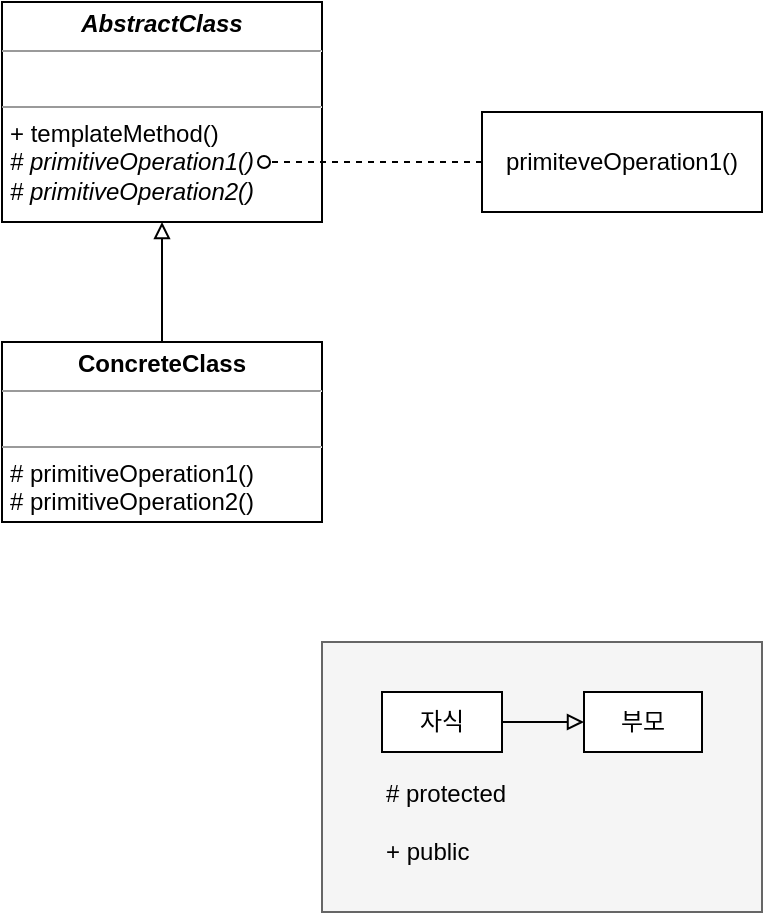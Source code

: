 <mxfile version="21.6.8" type="device">
  <diagram name="페이지-1" id="Hrek77ROUkf-Zb7oQ3Rz">
    <mxGraphModel dx="839" dy="731" grid="1" gridSize="10" guides="1" tooltips="1" connect="1" arrows="1" fold="1" page="1" pageScale="1" pageWidth="827" pageHeight="1169" math="0" shadow="0">
      <root>
        <mxCell id="0" />
        <mxCell id="1" parent="0" />
        <mxCell id="4kxy53bT3sSl8HHj_inK-1" value="" style="rounded=0;whiteSpace=wrap;html=1;fillColor=#f5f5f5;fontColor=#333333;strokeColor=#666666;" parent="1" vertex="1">
          <mxGeometry x="390" y="530" width="220" height="135" as="geometry" />
        </mxCell>
        <mxCell id="4kxy53bT3sSl8HHj_inK-3" value="&lt;p style=&quot;margin:0px;margin-top:4px;text-align:center;&quot;&gt;&lt;b&gt;&lt;i&gt;AbstractClass&lt;/i&gt;&lt;/b&gt;&lt;/p&gt;&lt;hr size=&quot;1&quot;&gt;&lt;p style=&quot;margin:0px;margin-left:4px;&quot;&gt;&lt;br&gt;&lt;/p&gt;&lt;hr size=&quot;1&quot;&gt;&lt;p style=&quot;margin:0px;margin-left:4px;&quot;&gt;+ templateMethod()&lt;/p&gt;&lt;p style=&quot;margin:0px;margin-left:4px;&quot;&gt;&lt;i&gt;# primitiveOperation1()&lt;/i&gt;&lt;/p&gt;&lt;p style=&quot;margin:0px;margin-left:4px;&quot;&gt;&lt;i&gt;# primitiveOperation2()&lt;/i&gt;&lt;/p&gt;" style="verticalAlign=top;align=left;overflow=fill;fontSize=12;fontFamily=Helvetica;html=1;whiteSpace=wrap;" parent="1" vertex="1">
          <mxGeometry x="230" y="210" width="160" height="110" as="geometry" />
        </mxCell>
        <mxCell id="4kxy53bT3sSl8HHj_inK-4" value="&lt;p style=&quot;margin:0px;margin-top:4px;text-align:center;&quot;&gt;&lt;b&gt;ConcreteClass&lt;/b&gt;&lt;/p&gt;&lt;hr size=&quot;1&quot;&gt;&lt;p style=&quot;margin:0px;margin-left:4px;&quot;&gt;&lt;br&gt;&lt;/p&gt;&lt;hr size=&quot;1&quot;&gt;&lt;p style=&quot;margin:0px;margin-left:4px;&quot;&gt;# primitiveOperation1()&lt;/p&gt;&lt;p style=&quot;margin:0px;margin-left:4px;&quot;&gt;# primitiveOperation2()&lt;/p&gt;" style="verticalAlign=top;align=left;overflow=fill;fontSize=12;fontFamily=Helvetica;html=1;whiteSpace=wrap;" parent="1" vertex="1">
          <mxGeometry x="230" y="380" width="160" height="90" as="geometry" />
        </mxCell>
        <mxCell id="4kxy53bT3sSl8HHj_inK-7" style="edgeStyle=orthogonalEdgeStyle;rounded=0;orthogonalLoop=1;jettySize=auto;html=1;exitX=0;exitY=0.5;exitDx=0;exitDy=0;dashed=1;endArrow=oval;endFill=0;" parent="1" source="4kxy53bT3sSl8HHj_inK-28" edge="1">
          <mxGeometry relative="1" as="geometry">
            <mxPoint x="441" y="290" as="sourcePoint" />
            <mxPoint x="361" y="290" as="targetPoint" />
            <Array as="points">
              <mxPoint x="470" y="290" />
            </Array>
          </mxGeometry>
        </mxCell>
        <mxCell id="4kxy53bT3sSl8HHj_inK-10" value="" style="endArrow=block;html=1;rounded=0;entryX=0.5;entryY=1;entryDx=0;entryDy=0;exitX=0.5;exitY=0;exitDx=0;exitDy=0;endFill=0;" parent="1" source="4kxy53bT3sSl8HHj_inK-4" target="4kxy53bT3sSl8HHj_inK-3" edge="1">
          <mxGeometry width="50" height="50" relative="1" as="geometry">
            <mxPoint x="468.48" y="380" as="sourcePoint" />
            <mxPoint x="391.52" y="318.96" as="targetPoint" />
          </mxGeometry>
        </mxCell>
        <mxCell id="4kxy53bT3sSl8HHj_inK-14" value="" style="endArrow=block;html=1;rounded=0;entryX=0;entryY=0.5;entryDx=0;entryDy=0;exitX=1;exitY=0.5;exitDx=0;exitDy=0;endFill=0;" parent="1" source="4kxy53bT3sSl8HHj_inK-15" target="4kxy53bT3sSl8HHj_inK-16" edge="1">
          <mxGeometry width="50" height="50" relative="1" as="geometry">
            <mxPoint x="750" y="535" as="sourcePoint" />
            <mxPoint x="824" y="470" as="targetPoint" />
          </mxGeometry>
        </mxCell>
        <mxCell id="4kxy53bT3sSl8HHj_inK-15" value="자식" style="rounded=0;whiteSpace=wrap;html=1;" parent="1" vertex="1">
          <mxGeometry x="420" y="555" width="60" height="30" as="geometry" />
        </mxCell>
        <mxCell id="4kxy53bT3sSl8HHj_inK-16" value="부모" style="rounded=0;whiteSpace=wrap;html=1;" parent="1" vertex="1">
          <mxGeometry x="521" y="555" width="59" height="30" as="geometry" />
        </mxCell>
        <mxCell id="4kxy53bT3sSl8HHj_inK-28" value="primiteveOperation1()" style="html=1;whiteSpace=wrap;" parent="1" vertex="1">
          <mxGeometry x="470" y="265" width="140" height="50" as="geometry" />
        </mxCell>
        <mxCell id="4kxy53bT3sSl8HHj_inK-29" value="# protected&lt;br&gt;&lt;br&gt;+ public" style="text;html=1;strokeColor=none;fillColor=none;align=left;verticalAlign=middle;whiteSpace=wrap;rounded=0;" parent="1" vertex="1">
          <mxGeometry x="420" y="600" width="130" height="40" as="geometry" />
        </mxCell>
      </root>
    </mxGraphModel>
  </diagram>
</mxfile>
